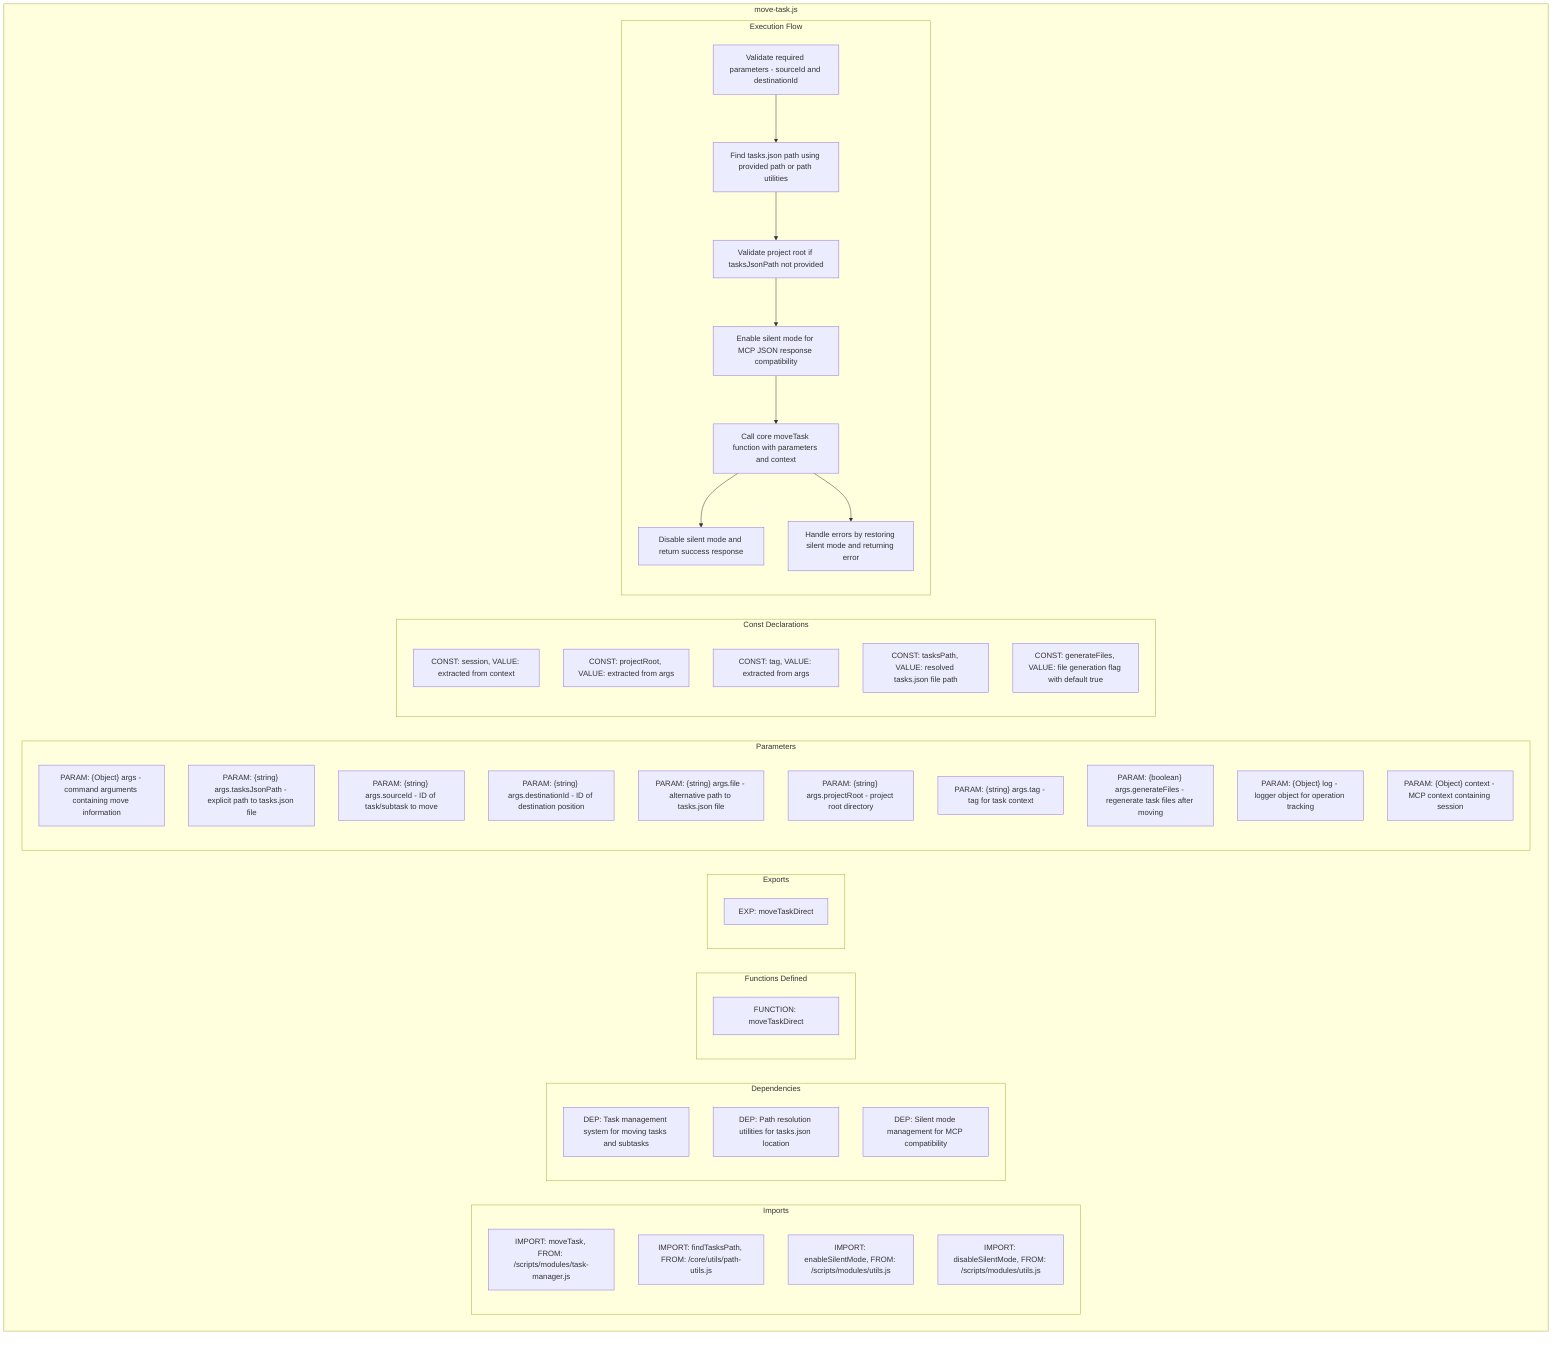 flowchart TB
    subgraph Imports["Imports"]
        I1["IMPORT: moveTask, FROM: /scripts/modules/task-manager.js"]
        I2["IMPORT: findTasksPath, FROM: /core/utils/path-utils.js"]
        I3["IMPORT: enableSilentMode, FROM: /scripts/modules/utils.js"]
        I4["IMPORT: disableSilentMode, FROM: /scripts/modules/utils.js"]
    end
    
    subgraph Dependencies["Dependencies"]
        D1["DEP: Task management system for moving tasks and subtasks"]
        D2["DEP: Path resolution utilities for tasks.json location"]
        D3["DEP: Silent mode management for MCP compatibility"]
    end
    
    subgraph FunctionsDefined["Functions Defined"]
        FU1["FUNCTION: moveTaskDirect"]
    end
    
    subgraph Exports["Exports"]
        E1["EXP: moveTaskDirect"]
    end
    
    subgraph Parameters["Parameters"]
        P1["PARAM: {Object} args - command arguments containing move information"]
        P2["PARAM: {string} args.tasksJsonPath - explicit path to tasks.json file"]
        P3["PARAM: {string} args.sourceId - ID of task/subtask to move"]
        P4["PARAM: {string} args.destinationId - ID of destination position"]
        P5["PARAM: {string} args.file - alternative path to tasks.json file"]
        P6["PARAM: {string} args.projectRoot - project root directory"]
        P7["PARAM: {string} args.tag - tag for task context"]
        P8["PARAM: {boolean} args.generateFiles - regenerate task files after moving"]
        P9["PARAM: {Object} log - logger object for operation tracking"]
        P10["PARAM: {Object} context - MCP context containing session"]
    end
    
    subgraph Constants["Const Declarations"]
        C1["CONST: session, VALUE: extracted from context"]
        C2["CONST: projectRoot, VALUE: extracted from args"]
        C3["CONST: tag, VALUE: extracted from args"]
        C4["CONST: tasksPath, VALUE: resolved tasks.json file path"]
        C5["CONST: generateFiles, VALUE: file generation flag with default true"]
    end
    
    subgraph ExecutionFlow["Execution Flow"]
        FL1["Validate required parameters - sourceId and destinationId"]
        FL2["Find tasks.json path using provided path or path utilities"]
        FL3["Validate project root if tasksJsonPath not provided"]
        FL4["Enable silent mode for MCP JSON response compatibility"]
        FL5["Call core moveTask function with parameters and context"]
        FL6["Disable silent mode and return success response"]
        FL7["Handle errors by restoring silent mode and returning error"]
    end
    
    subgraph FileName["move-task.js"]
        Imports
        Dependencies
        FunctionsDefined
        Exports
        Parameters
        Constants
        ExecutionFlow
    end
    
    FL1 --> FL2
    FL2 --> FL3
    FL3 --> FL4
    FL4 --> FL5
    FL5 --> FL6
    FL5 --> FL7
